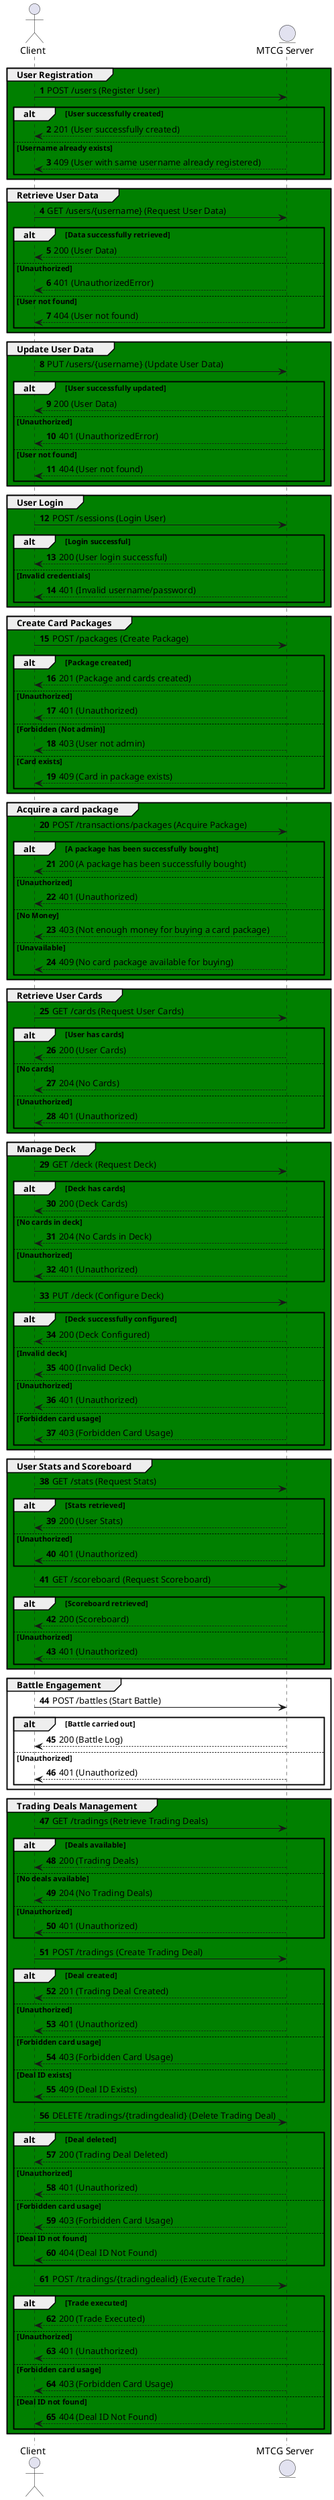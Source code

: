 @startuml
autonumber

actor Client as "Client"
entity Server as "MTCG Server"

group #green User Registration
    Client -> Server: POST /users (Register User)
    alt User successfully created
        Server --> Client: 201 (User successfully created)
    else Username already exists
        Server --> Client: 409 (User with same username already registered)
    end
end

group #green Retrieve User Data
    Client -> Server: GET /users/{username} (Request User Data)
    alt Data successfully retrieved
        Server --> Client: 200 (User Data)
    else Unauthorized
        Server --> Client: 401 (UnauthorizedError)
    else User not found
        Server --> Client: 404 (User not found)
    end
end

group #green Update User Data
    Client -> Server: PUT /users/{username} (Update User Data)
    alt User successfully updated
        Server --> Client: 200 (User Data)
    else Unauthorized
        Server --> Client: 401 (UnauthorizedError)
    else User not found
        Server --> Client: 404 (User not found)
    end
end

group #green User Login
    Client -> Server: POST /sessions (Login User)
    alt Login successful
        Server --> Client: 200 (User login successful)
    else Invalid credentials
        Server --> Client: 401 (Invalid username/password)
    end
end


group #green Create Card Packages
    Client -> Server: POST /packages (Create Package)
    alt Package created
        Server --> Client: 201 (Package and cards created)
    else Unauthorized
        Server --> Client: 401 (Unauthorized)
    else Forbidden (Not admin)
        Server --> Client: 403 (User not admin)
    else Card exists
        Server --> Client: 409 (Card in package exists)
    end
end

group #green Acquire a card package
    Client -> Server: POST /transactions/packages (Acquire Package)
    alt A package has been successfully bought
        Server --> Client: 200 (A package has been successfully bought)
    else Unauthorized
        Server --> Client: 401 (Unauthorized)
    else No Money
        Server --> Client: 403 (Not enough money for buying a card package)
    else Unavailable
        Server --> Client: 409 (No card package available for buying)
    end
end

group #green Retrieve User Cards
    Client -> Server: GET /cards (Request User Cards)
    alt User has cards
        Server --> Client: 200 (User Cards)
    else No cards
        Server --> Client: 204 (No Cards)
    else Unauthorized
        Server --> Client: 401 (Unauthorized)
    end
end

group #green Manage Deck
    Client -> Server: GET /deck (Request Deck)
    alt Deck has cards
        Server --> Client: 200 (Deck Cards)
    else No cards in deck
        Server --> Client: 204 (No Cards in Deck)
    else Unauthorized
        Server --> Client: 401 (Unauthorized)
    end

    Client -> Server: PUT /deck (Configure Deck)
    alt Deck successfully configured
        Server --> Client: 200 (Deck Configured)
    else Invalid deck
        Server --> Client: 400 (Invalid Deck)
    else Unauthorized
        Server --> Client: 401 (Unauthorized)
    else Forbidden card usage
        Server --> Client: 403 (Forbidden Card Usage)
    end
end

group #green User Stats and Scoreboard
    Client -> Server: GET /stats (Request Stats)
    alt Stats retrieved
        Server --> Client: 200 (User Stats)
    else Unauthorized
        Server --> Client: 401 (Unauthorized)
    end

    Client -> Server: GET /scoreboard (Request Scoreboard)
    alt Scoreboard retrieved
        Server --> Client: 200 (Scoreboard)
    else Unauthorized
        Server --> Client: 401 (Unauthorized)
    end
end

group Battle Engagement
    Client -> Server: POST /battles (Start Battle)
    alt Battle carried out
        Server --> Client: 200 (Battle Log)
    else Unauthorized
        Server --> Client: 401 (Unauthorized)
    end
end

group #green Trading Deals Management
    Client -> Server: GET /tradings (Retrieve Trading Deals)
    alt Deals available
        Server --> Client: 200 (Trading Deals)
    else No deals available
        Server --> Client: 204 (No Trading Deals)
    else Unauthorized
        Server --> Client: 401 (Unauthorized)
    end

    Client -> Server: POST /tradings (Create Trading Deal)
    alt Deal created
        Server --> Client: 201 (Trading Deal Created)
    else Unauthorized
        Server --> Client: 401 (Unauthorized)
    else Forbidden card usage
        Server --> Client: 403 (Forbidden Card Usage)
    else Deal ID exists
        Server --> Client: 409 (Deal ID Exists)
    end

    Client -> Server: DELETE /tradings/{tradingdealid} (Delete Trading Deal)
    alt Deal deleted
        Server --> Client: 200 (Trading Deal Deleted)
    else Unauthorized
        Server --> Client: 401 (Unauthorized)
    else Forbidden card usage
        Server --> Client: 403 (Forbidden Card Usage)
    else Deal ID not found
        Server --> Client: 404 (Deal ID Not Found)
    end

    Client -> Server: POST /tradings/{tradingdealid} (Execute Trade)
    alt Trade executed
        Server --> Client: 200 (Trade Executed)
    else Unauthorized
        Server --> Client: 401 (Unauthorized)
    else Forbidden card usage
        Server --> Client: 403 (Forbidden Card Usage)
    else Deal ID not found
        Server --> Client: 404 (Deal ID Not Found)
    end
end

@enduml
